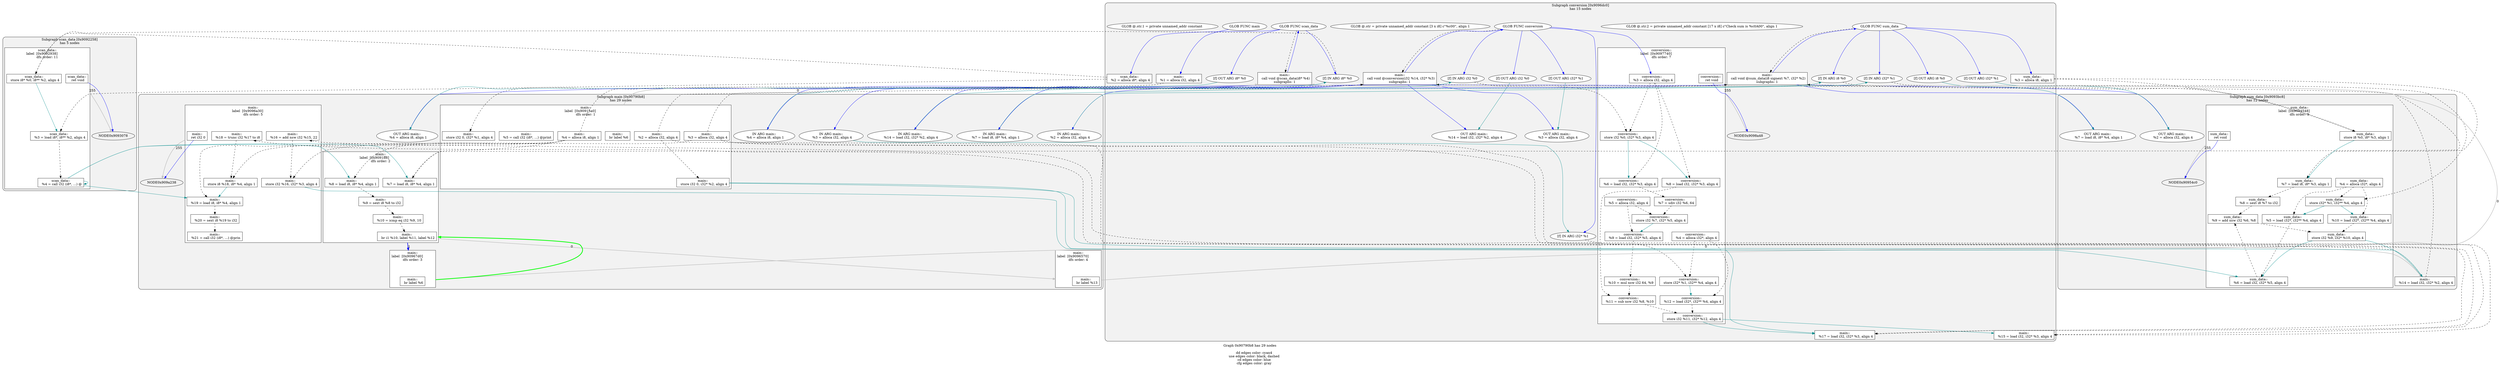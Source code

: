 digraph "DependenceGraph" {
	compound=true label="Graph 0x90790b8 has 29 nodes\n
	dd edges color: cyan4
	use edges color: black, dashed
	cd edges color: blue
	cfg edges color: gray"

	/* subgraph 0x9096dc0 nodes */
	subgraph cluster_0x9096dc0 {
		style="filled, rounded" fillcolor=gray95
		label="Subgraph conversion [0x9096dc0]\nhas 15 nodes
"
		NODE0x9097200 [label="[f] IN ARG i32 %0" style=filled fillcolor=white]
		/* -- node 0x907b740
		 * ------------------------------------------- */
		/* DD edges */
		/* USE edges */
		NODE0x9097200 -> NODE0x9097be0 [color="black" rank=max style="dashed"]
		/* CD edges */
		/* ID edges */
		NODE0x9097300 [label="[f] OUT ARG i32 %0" style=filled fillcolor=white]
		/* -- node 0x907b740
		 * ------------------------------------------- */
		/* DD edges */
		NODE0x9097300 -> NODE0x90990d0 [color="cyan4" rank=max]
		/* USE edges */
		/* CD edges */
		/* ID edges */
		NODE0x90974a0 [label="[f] IN ARG i32* %1" style=filled fillcolor=white]
		/* -- node 0x907b758
		 * ------------------------------------------- */
		/* DD edges */
		/* USE edges */
		NODE0x90974a0 -> NODE0x9097d10 [color="black" rank=max style="dashed"]
		/* CD edges */
		/* ID edges */
		NODE0x90975a0 [label="[f] OUT ARG i32* %1" style=filled fillcolor=white]
		/* -- node 0x907b758
		 * ------------------------------------------- */
		/* DD edges */
		NODE0x90975a0 -> NODE0x90993d0 [color="cyan4" rank=max]
		/* USE edges */
		/* CD edges */
		/* ID edges */
		/* Basic Block conversion::
label  [0x9097740] */
		subgraph cluster_bb_0x9097740 {
			style=filled fillcolor=white
			label="conversion::
label  [0x9097740]		\ndfs order: 7"
			NODE0x9097850 [shape=rect label="0x907b7f4"]
			NODE0x9097980 [shape=rect label="0x907b82c"]
			NODE0x9097ab0 [shape=rect label="0x907b864"]
			NODE0x9097be0 [shape=rect label="0x907b8a8"]
			NODE0x9097d10 [shape=rect label="0x907b8e8"]
			NODE0x9097e40 [shape=rect label="0x907b91c"]
			NODE0x9097f70 [shape=rect label="0x907b960"]
			NODE0x90980a0 [shape=rect label="0x907b9a0"]
			NODE0x90981d0 [shape=rect label="0x907b9d4"]
			NODE0x9098300 [shape=rect label="0x907ba0c"]
			NODE0x9098430 [shape=rect label="0x907ba50"]
			NODE0x9098560 [shape=rect label="0x907ba90"]
			NODE0x9098690 [shape=rect label="0x907bac4"]
			NODE0x90987c0 [shape=rect label="0x907bb08"]
			NODE0x90988f0 [shape=rect label="0x907b7a0"]
		} /* cluster_bb_0x9097740 */

	NODE0x90988f0 -> NODE0x9098a48 [penwidth=2 label="255"  ltail=cluster_bb_0x9097740  lhead=cluster_bb_0x9098b48  color="gray"]
		NODE0x90988f0 [label="conversion::
  ret void" style=filled fillcolor=white]
		/* -- node 0x907b7a0
		 * ------------------------------------------- */
		/* DD edges */
		/* USE edges */
		/* CD edges */
		NODE0x90988f0 -> NODE0x9098a48 [color="blue"]
		/* ID edges */
		NODE0x9097850 [label="conversion::
  %3 = alloca i32, align 4" style=filled fillcolor=white]
		/* -- node 0x907b7f4
		 * ------------------------------------------- */
		/* DD edges */
		/* USE edges */
		NODE0x9097850 -> NODE0x9097be0 [color="black" rank=max style="dashed"]
		NODE0x9097850 -> NODE0x9097e40 [color="black" rank=max style="dashed"]
		NODE0x9097850 -> NODE0x90981d0 [color="black" rank=max style="dashed"]
		/* CD edges */
		/* ID edges */
		NODE0x9097980 [label="conversion::
  %4 = alloca i32*, align 4" style=filled fillcolor=white]
		/* -- node 0x907b82c
		 * ------------------------------------------- */
		/* DD edges */
		/* USE edges */
		NODE0x9097980 -> NODE0x9097d10 [color="black" rank=max style="dashed"]
		NODE0x9097980 -> NODE0x9098690 [color="black" rank=max style="dashed"]
		/* CD edges */
		/* ID edges */
		NODE0x9097ab0 [label="conversion::
  %5 = alloca i32, align 4" style=filled fillcolor=white]
		/* -- node 0x907b864
		 * ------------------------------------------- */
		/* DD edges */
		/* USE edges */
		NODE0x9097ab0 -> NODE0x90980a0 [color="black" rank=max style="dashed"]
		NODE0x9097ab0 -> NODE0x9098300 [color="black" rank=max style="dashed"]
		/* CD edges */
		/* ID edges */
		NODE0x9097be0 [label="conversion::
  store i32 %0, i32* %3, align 4" style=filled fillcolor=white]
		/* -- node 0x907b8a8
		 * ------------------------------------------- */
		/* DD edges */
		NODE0x9097be0 -> NODE0x9097e40 [color="cyan4" rank=max]
		NODE0x9097be0 -> NODE0x90981d0 [color="cyan4" rank=max]
		/* USE edges */
		/* CD edges */
		/* ID edges */
		NODE0x9097d10 [label="conversion::
  store i32* %1, i32** %4, align 4" style=filled fillcolor=white]
		/* -- node 0x907b8e8
		 * ------------------------------------------- */
		/* DD edges */
		NODE0x9097d10 -> NODE0x9098690 [color="cyan4" rank=max]
		/* USE edges */
		/* CD edges */
		/* ID edges */
		NODE0x9097e40 [label="conversion::
  %6 = load i32, i32* %3, align 4" style=filled fillcolor=white]
		/* -- node 0x907b91c
		 * ------------------------------------------- */
		/* DD edges */
		/* USE edges */
		NODE0x9097e40 -> NODE0x9097f70 [color="black" rank=max style="dashed"]
		/* CD edges */
		/* ID edges */
		NODE0x9097f70 [label="conversion::
  %7 = sdiv i32 %6, 64" style=filled fillcolor=white]
		/* -- node 0x907b960
		 * ------------------------------------------- */
		/* DD edges */
		/* USE edges */
		NODE0x9097f70 -> NODE0x90980a0 [color="black" rank=max style="dashed"]
		/* CD edges */
		/* ID edges */
		NODE0x90980a0 [label="conversion::
  store i32 %7, i32* %5, align 4" style=filled fillcolor=white]
		/* -- node 0x907b9a0
		 * ------------------------------------------- */
		/* DD edges */
		NODE0x90980a0 -> NODE0x9098300 [color="cyan4" rank=max]
		/* USE edges */
		/* CD edges */
		/* ID edges */
		NODE0x90981d0 [label="conversion::
  %8 = load i32, i32* %3, align 4" style=filled fillcolor=white]
		/* -- node 0x907b9d4
		 * ------------------------------------------- */
		/* DD edges */
		/* USE edges */
		NODE0x90981d0 -> NODE0x9098560 [color="black" rank=max style="dashed"]
		/* CD edges */
		/* ID edges */
		NODE0x9098300 [label="conversion::
  %9 = load i32, i32* %5, align 4" style=filled fillcolor=white]
		/* -- node 0x907ba0c
		 * ------------------------------------------- */
		/* DD edges */
		/* USE edges */
		NODE0x9098300 -> NODE0x9098430 [color="black" rank=max style="dashed"]
		/* CD edges */
		/* ID edges */
		NODE0x9098430 [label="conversion::
  %10 = mul nsw i32 64, %9" style=filled fillcolor=white]
		/* -- node 0x907ba50
		 * ------------------------------------------- */
		/* DD edges */
		/* USE edges */
		NODE0x9098430 -> NODE0x9098560 [color="black" rank=max style="dashed"]
		/* CD edges */
		/* ID edges */
		NODE0x9098560 [label="conversion::
  %11 = sub nsw i32 %8, %10" style=filled fillcolor=white]
		/* -- node 0x907ba90
		 * ------------------------------------------- */
		/* DD edges */
		/* USE edges */
		NODE0x9098560 -> NODE0x90987c0 [color="black" rank=max style="dashed"]
		/* CD edges */
		/* ID edges */
		NODE0x9098690 [label="conversion::
  %12 = load i32*, i32** %4, align 4" style=filled fillcolor=white]
		/* -- node 0x907bac4
		 * ------------------------------------------- */
		/* DD edges */
		/* USE edges */
		NODE0x9098690 -> NODE0x90987c0 [color="black" rank=max style="dashed"]
		/* CD edges */
		/* ID edges */
		NODE0x90987c0 [label="conversion::
  store i32 %11, i32* %12, align 4" style=filled fillcolor=white]
		/* -- node 0x907bb08
		 * ------------------------------------------- */
		/* DD edges */
		NODE0x90987c0 -> NODE0x9099618 [color="cyan4" rank=max]
		NODE0x90987c0 -> NODE0x90999a8 [color="cyan4" rank=max]
		/* USE edges */
		/* CD edges */
		/* ID edges */
		NODE0x9096e98 [label="GLOB FUNC conversion" style=filled fillcolor=white]
		/* -- node 0x9074a24
		 * ------------------------------------------- */
		/* DD edges */
		/* USE edges */
		NODE0x9096e98 -> NODE0x9096c70 [color="black" rank=max style="dashed"]
		/* CD edges */
		NODE0x9096e98 -> NODE0x9097200 [color="blue"]
		NODE0x9096e98 -> NODE0x9097300 [color="blue"]
		NODE0x9096e98 -> NODE0x90974a0 [color="blue"]
		NODE0x9096e98 -> NODE0x90975a0 [color="blue"]
		NODE0x9096e98 -> NODE0x9097850 [color="blue"]
		/* ID edges */
		NODE0x90913a0 [label="GLOB @.str.2 = private unnamed_addr constant [17 x i8] c\"Check sum is %c\0A\00\", align 1" style=filled fillcolor=white]
		/* -- node 0x9076d8c
		 * ------------------------------------------- */
		/* DD edges */
		/* USE edges */
		/* CD edges */
		/* ID edges */
		NODE0x9093ca0 [label="GLOB FUNC sum_data" style=filled fillcolor=white]
		/* -- node 0x907709c
		 * ------------------------------------------- */
		/* DD edges */
		/* USE edges */
		NODE0x9093ca0 -> NODE0x9093a78 [color="black" rank=max style="dashed"]
		/* CD edges */
		NODE0x9093ca0 -> NODE0x9094008 [color="blue"]
		NODE0x9093ca0 -> NODE0x9094108 [color="blue"]
		NODE0x9093ca0 -> NODE0x90942a8 [color="blue"]
		NODE0x9093ca0 -> NODE0x90943a8 [color="blue"]
		NODE0x9093ca0 -> NODE0x9094658 [color="blue"]
		/* ID edges */
		NODE0x908bea8 [label="GLOB @.str = private unnamed_addr constant [3 x i8] c\"%c\00\", align 1" style=filled fillcolor=white]
		/* -- node 0x907714c
		 * ------------------------------------------- */
		/* DD edges */
		/* USE edges */
		/* CD edges */
		/* ID edges */
		NODE0x90914a0 [label="GLOB FUNC main" style=filled fillcolor=white]
		/* -- node 0x9078dec
		 * ------------------------------------------- */
		/* DD edges */
		/* USE edges */
		/* CD edges */
		NODE0x90914a0 -> NODE0x90916b0 [color="blue"]
		/* ID edges */
		NODE0x9092330 [label="GLOB FUNC scan_data" style=filled fillcolor=white]
		/* -- node 0x9078f8c
		 * ------------------------------------------- */
		/* DD edges */
		/* USE edges */
		NODE0x9092330 -> NODE0x9092108 [color="black" rank=max style="dashed"]
		/* CD edges */
		NODE0x9092330 -> NODE0x9092698 [color="blue"]
		NODE0x9092330 -> NODE0x9092798 [color="blue"]
		NODE0x9092330 -> NODE0x9092a48 [color="blue"]
		/* ID edges */
		NODE0x90912a0 [label="GLOB @.str.1 = private unnamed_addr constant " style=filled fillcolor=white]
		/* -- node 0x9079d9c
		 * ------------------------------------------- */
		/* DD edges */
		/* USE edges */
		/* CD edges */
		/* ID edges */
	}
	/* subgraph 0x9093bc8 nodes */
	subgraph cluster_0x9093bc8 {
		style="filled, rounded" fillcolor=gray95
		label="Subgraph sum_data [0x9093bc8]\nhas 12 nodes
"
		NODE0x9094008 [label="[f] IN ARG i8 %0" style=filled fillcolor=white]
		/* -- node 0x907adb8
		 * ------------------------------------------- */
		/* DD edges */
		/* USE edges */
		NODE0x9094008 -> NODE0x90948b8 [color="black" rank=max style="dashed"]
		/* CD edges */
		/* ID edges */
		NODE0x9094108 [label="[f] OUT ARG i8 %0" style=filled fillcolor=white]
		/* -- node 0x907adb8
		 * ------------------------------------------- */
		/* DD edges */
		NODE0x9094108 -> NODE0x9095b48 [color="cyan4" rank=max]
		/* USE edges */
		/* CD edges */
		/* ID edges */
		NODE0x90942a8 [label="[f] IN ARG i32* %1" style=filled fillcolor=white]
		/* -- node 0x907add0
		 * ------------------------------------------- */
		/* DD edges */
		/* USE edges */
		NODE0x90942a8 -> NODE0x90949e8 [color="black" rank=max style="dashed"]
		/* CD edges */
		/* ID edges */
		NODE0x90943a8 [label="[f] OUT ARG i32* %1" style=filled fillcolor=white]
		/* -- node 0x907add0
		 * ------------------------------------------- */
		/* DD edges */
		NODE0x90943a8 -> NODE0x9095e48 [color="cyan4" rank=max]
		/* USE edges */
		/* CD edges */
		/* ID edges */
		/* Basic Block sum_data::
label  [0x9094548] */
		subgraph cluster_bb_0x9094548 {
			style=filled fillcolor=white
			label="sum_data::
label  [0x9094548]		\ndfs order: 9"
			NODE0x9094658 [shape=rect label="0x907ae24"]
			NODE0x9094788 [shape=rect label="0x907ae5c"]
			NODE0x90948b8 [shape=rect label="0x907b550"]
			NODE0x90949e8 [shape=rect label="0x907b590"]
			NODE0x9094b18 [shape=rect label="0x907b5c4"]
			NODE0x9094c48 [shape=rect label="0x907b5fc"]
			NODE0x9094d78 [shape=rect label="0x907b634"]
			NODE0x9094ea8 [shape=rect label="0x907ae94"]
			NODE0x9094fd8 [shape=rect label="0x907b678"]
			NODE0x9095108 [shape=rect label="0x907b6ac"]
			NODE0x9095238 [shape=rect label="0x907b6f0"]
			NODE0x9095368 [shape=rect label="0x907b718"]
		} /* cluster_bb_0x9094548 */

	NODE0x9095368 -> NODE0x90954c0 [penwidth=2 label="255"  ltail=cluster_bb_0x9094548  lhead=cluster_bb_0x90955c0  color="gray"]
		NODE0x9094658 [label="sum_data::
  %3 = alloca i8, align 1" style=filled fillcolor=white]
		/* -- node 0x907ae24
		 * ------------------------------------------- */
		/* DD edges */
		/* USE edges */
		NODE0x9094658 -> NODE0x90948b8 [color="black" rank=max style="dashed"]
		NODE0x9094658 -> NODE0x9094d78 [color="black" rank=max style="dashed"]
		/* CD edges */
		/* ID edges */
		NODE0x9094788 [label="sum_data::
  %4 = alloca i32*, align 4" style=filled fillcolor=white]
		/* -- node 0x907ae5c
		 * ------------------------------------------- */
		/* DD edges */
		/* USE edges */
		NODE0x9094788 -> NODE0x90949e8 [color="black" rank=max style="dashed"]
		NODE0x9094788 -> NODE0x9094b18 [color="black" rank=max style="dashed"]
		NODE0x9094788 -> NODE0x9095108 [color="black" rank=max style="dashed"]
		/* CD edges */
		/* ID edges */
		NODE0x9094ea8 [label="sum_data::
  %8 = sext i8 %7 to i32" style=filled fillcolor=white]
		/* -- node 0x907ae94
		 * ------------------------------------------- */
		/* DD edges */
		/* USE edges */
		NODE0x9094ea8 -> NODE0x9094fd8 [color="black" rank=max style="dashed"]
		/* CD edges */
		/* ID edges */
		NODE0x90948b8 [label="sum_data::
  store i8 %0, i8* %3, align 1" style=filled fillcolor=white]
		/* -- node 0x907b550
		 * ------------------------------------------- */
		/* DD edges */
		NODE0x90948b8 -> NODE0x9094d78 [color="cyan4" rank=max]
		/* USE edges */
		/* CD edges */
		/* ID edges */
		NODE0x90949e8 [label="sum_data::
  store i32* %1, i32** %4, align 4" style=filled fillcolor=white]
		/* -- node 0x907b590
		 * ------------------------------------------- */
		/* DD edges */
		NODE0x90949e8 -> NODE0x9094b18 [color="cyan4" rank=max]
		NODE0x90949e8 -> NODE0x9095108 [color="cyan4" rank=max]
		/* USE edges */
		/* CD edges */
		/* ID edges */
		NODE0x9094b18 [label="sum_data::
  %5 = load i32*, i32** %4, align 4" style=filled fillcolor=white]
		/* -- node 0x907b5c4
		 * ------------------------------------------- */
		/* DD edges */
		/* USE edges */
		NODE0x9094b18 -> NODE0x9094c48 [color="black" rank=max style="dashed"]
		/* CD edges */
		/* ID edges */
		NODE0x9094c48 [label="sum_data::
  %6 = load i32, i32* %5, align 4" style=filled fillcolor=white]
		/* -- node 0x907b5fc
		 * ------------------------------------------- */
		/* DD edges */
		/* USE edges */
		NODE0x9094c48 -> NODE0x9094fd8 [color="black" rank=max style="dashed"]
		/* CD edges */
		/* ID edges */
		NODE0x9094d78 [label="sum_data::
  %7 = load i8, i8* %3, align 1" style=filled fillcolor=white]
		/* -- node 0x907b634
		 * ------------------------------------------- */
		/* DD edges */
		/* USE edges */
		NODE0x9094d78 -> NODE0x9094ea8 [color="black" rank=max style="dashed"]
		/* CD edges */
		/* ID edges */
		NODE0x9094fd8 [label="sum_data::
  %9 = add nsw i32 %6, %8" style=filled fillcolor=white]
		/* -- node 0x907b678
		 * ------------------------------------------- */
		/* DD edges */
		/* USE edges */
		NODE0x9094fd8 -> NODE0x9095238 [color="black" rank=max style="dashed"]
		/* CD edges */
		/* ID edges */
		NODE0x9095108 [label="sum_data::
  %10 = load i32*, i32** %4, align 4" style=filled fillcolor=white]
		/* -- node 0x907b6ac
		 * ------------------------------------------- */
		/* DD edges */
		/* USE edges */
		NODE0x9095108 -> NODE0x9095238 [color="black" rank=max style="dashed"]
		/* CD edges */
		/* ID edges */
		NODE0x9095238 [label="sum_data::
  store i32 %9, i32* %10, align 4" style=filled fillcolor=white]
		/* -- node 0x907b6f0
		 * ------------------------------------------- */
		/* DD edges */
		NODE0x9095238 -> NODE0x9094c48 [color="cyan4" rank=max]
		NODE0x9095238 -> NODE0x9096b40 [color="cyan4" rank=max]
		/* USE edges */
		/* CD edges */
		/* ID edges */
		NODE0x9095368 [label="sum_data::
  ret void" style=filled fillcolor=white]
		/* -- node 0x907b718
		 * ------------------------------------------- */
		/* DD edges */
		/* USE edges */
		/* CD edges */
		NODE0x9095368 -> NODE0x90954c0 [color="blue"]
		/* ID edges */
	}
	/* subgraph 0x90790b8 nodes */
	subgraph cluster_0x90790b8 {
		style="filled, rounded" fillcolor=gray95
		label="Subgraph main [0x90790b8]\nhas 29 nodes
"
		/* Basic Block main::
label  [0x9091ff8] */
		subgraph cluster_bb_0x9091ff8 {
			style=filled fillcolor=white
			label="main::
label  [0x9091ff8]		\ndfs order: 2"
			NODE0x9092108 [shape=rect label="0x90796c0"]
			NODE0x9093948 [shape=rect label="0x90796fc"]
			NODE0x9093a78 [shape=rect label="0x907974c"]
			NODE0x9096090 [shape=rect label="0x9079784"]
			NODE0x90961c0 [shape=rect label="0x90797bc"]
			NODE0x90962f0 [shape=rect label="0x90797f8"]
			NODE0x9096420 [shape=rect label="0x9079844"]
		} /* cluster_bb_0x9091ff8 */

		/* Basic Block main::
label  [0x9096570] */
		subgraph cluster_bb_0x9096570 {
			style=filled fillcolor=white
			label="main::
label  [0x9096570]		\ndfs order: 4"
			NODE0x9096680 [shape=rect label="0x9079874"]
		} /* cluster_bb_0x9096570 */

		/* Basic Block main::
label  [0x90967d0] */
		subgraph cluster_bb_0x90967d0 {
			style=filled fillcolor=white
			label="main::
label  [0x90967d0]		\ndfs order: 3"
			NODE0x90968e0 [shape=rect label="0x90798a4"]
		} /* cluster_bb_0x90967d0 */

		/* Basic Block main::
label  [0x9096a30] */
		subgraph cluster_bb_0x9096a30 {
			style=filled fillcolor=white
			label="main::
label  [0x9096a30]		\ndfs order: 5"
			NODE0x9096b40 [shape=rect label="0x90798d4"]
			NODE0x9096c70 [shape=rect label="0x9079924"]
			NODE0x9099618 [shape=rect label="0x907995c"]
			NODE0x9099748 [shape=rect label="0x90799a0"]
			NODE0x9099878 [shape=rect label="0x90799e0"]
			NODE0x90999a8 [shape=rect label="0x9079a14"]
			NODE0x9099ad8 [shape=rect label="0x9079a4c"]
			NODE0x9099c08 [shape=rect label="0x907d5b0"]
			NODE0x9099d38 [shape=rect label="0x907d5e4"]
			NODE0x9099e68 [shape=rect label="0x907a01c"]
			NODE0x9099f98 [shape=rect label="0x907ac54"]
			NODE0x909a0e0 [shape=rect label="0x907ac8c"]
		} /* cluster_bb_0x9096a30 */

		/* Basic Block main::
label  [0x90915a0] */
		subgraph cluster_bb_0x90915a0 {
			style=filled fillcolor=white
			label="main::
label  [0x90915a0]		\ndfs order: 1"
			NODE0x90916b0 [shape=rect label="0x90794dc"]
			NODE0x90917b0 [shape=rect label="0x9079514"]
			NODE0x90918d0 [shape=rect label="0x907954c"]
			NODE0x90919f0 [shape=rect label="0x9079584"]
			NODE0x9091b10 [shape=rect label="0x90795c8"]
			NODE0x9091c30 [shape=rect label="0x9079608"]
			NODE0x9091d60 [shape=rect label="0x9079648"]
			NODE0x9091ea8 [shape=rect label="0x9079684"]
		} /* cluster_bb_0x90915a0 */

	NODE0x9096420 -> NODE0x9096680 [penwidth=2 label="0"  ltail=cluster_bb_0x9091ff8  lhead=cluster_bb_0x9096570  color="gray"]
	NODE0x9096420 -> NODE0x90968e0 [penwidth=2 label="1"  ltail=cluster_bb_0x9091ff8  lhead=cluster_bb_0x90967d0  color="gray"]
	NODE0x9096420 -> NODE0x90968e0 [penwidth=2 color=blue  ltail=cluster_bb_0x9091ff8  lhead=cluster_bb_0x90967d0]
	NODE0x9096680 -> NODE0x9096b40 [penwidth=2 label="0"  ltail=cluster_bb_0x9096570  lhead=cluster_bb_0x9096a30  color="gray"]
	NODE0x90968e0 -> NODE0x9092108 [penwidth=2 label="0"  ltail=cluster_bb_0x90967d0  lhead=cluster_bb_0x9091ff8  color="gray"]
	/* post-dominance frontiers */
NODE0x90968e0 -> NODE0x9096420 [penwidth=3 color=green  ltail=cluster_bb_0x90967d0  lhead=cluster_bb_0x9091ff8 constraint=false]
	NODE0x909a0e0 -> NODE0x909a238 [penwidth=2 label="255"  ltail=cluster_bb_0x9096a30  lhead=cluster_bb_0x909a338  color="gray"]
	NODE0x9091ea8 -> NODE0x9092108 [penwidth=2 label="0"  ltail=cluster_bb_0x90915a0  lhead=cluster_bb_0x9091ff8  color="gray"]
		NODE0x90916b0 [label="main::
  %1 = alloca i32, align 4" style=filled fillcolor=white]
		/* -- node 0x90794dc
		 * ------------------------------------------- */
		/* DD edges */
		/* USE edges */
		NODE0x90916b0 -> NODE0x9091b10 [color="black" rank=max style="dashed"]
		/* CD edges */
		/* ID edges */
		NODE0x90917b0 [label="main::
  %2 = alloca i32, align 4" style=filled fillcolor=white]
		/* -- node 0x9079514
		 * ------------------------------------------- */
		/* DD edges */
		/* USE edges */
		NODE0x90917b0 -> NODE0x9091c30 [color="black" rank=max style="dashed"]
		NODE0x90917b0 -> NODE0x9093a78 [color="black" rank=max style="dashed"]
		NODE0x90917b0 -> NODE0x9096b40 [color="black" rank=max style="dashed"]
		/* CD edges */
		/* ID edges */
		NODE0x90918d0 [label="main::
  %3 = alloca i32, align 4" style=filled fillcolor=white]
		/* -- node 0x907954c
		 * ------------------------------------------- */
		/* DD edges */
		/* USE edges */
		NODE0x90918d0 -> NODE0x9096c70 [color="black" rank=max style="dashed"]
		NODE0x90918d0 -> NODE0x9099618 [color="black" rank=max style="dashed"]
		NODE0x90918d0 -> NODE0x9099878 [color="black" rank=max style="dashed"]
		NODE0x90918d0 -> NODE0x90999a8 [color="black" rank=max style="dashed"]
		/* CD edges */
		/* ID edges */
		NODE0x90919f0 [label="main::
  %4 = alloca i8, align 1" style=filled fillcolor=white]
		/* -- node 0x9079584
		 * ------------------------------------------- */
		/* DD edges */
		/* USE edges */
		NODE0x90919f0 -> NODE0x9092108 [color="black" rank=max style="dashed"]
		NODE0x90919f0 -> NODE0x9093948 [color="black" rank=max style="dashed"]
		NODE0x90919f0 -> NODE0x9096090 [color="black" rank=max style="dashed"]
		NODE0x90919f0 -> NODE0x9099c08 [color="black" rank=max style="dashed"]
		NODE0x90919f0 -> NODE0x9099d38 [color="black" rank=max style="dashed"]
		/* CD edges */
		/* ID edges */
		NODE0x9091b10 [label="main::
  store i32 0, i32* %1, align 4" style=filled fillcolor=white]
		/* -- node 0x90795c8
		 * ------------------------------------------- */
		/* DD edges */
		/* USE edges */
		/* CD edges */
		/* ID edges */
		NODE0x9091c30 [label="main::
  store i32 0, i32* %2, align 4" style=filled fillcolor=white]
		/* -- node 0x9079608
		 * ------------------------------------------- */
		/* DD edges */
		NODE0x9091c30 -> NODE0x9094c48 [color="cyan4" rank=max]
		NODE0x9091c30 -> NODE0x9096b40 [color="cyan4" rank=max]
		/* USE edges */
		/* CD edges */
		/* ID edges */
		NODE0x9091d60 [label="main::
  %5 = call i32 (i8*, ...) @print" style=filled fillcolor=white]
		/* -- node 0x9079648
		 * ------------------------------------------- */
		/* DD edges */
		/* USE edges */
		/* CD edges */
		/* ID edges */
		NODE0x9091ea8 [label="main::
  br label %6" style=filled fillcolor=white]
		/* -- node 0x9079684
		 * ------------------------------------------- */
		/* DD edges */
		/* USE edges */
		/* CD edges */
		/* ID edges */
		NODE0x9092108 [label="main::
  call void @scan_data(i8* %4)\nsubgraphs: 1" style=filled fillcolor=white]
		NODE0x9093600 [label="IN ARG main::
  %4 = alloca i8, align 1" style=filled fillcolor=white]
		/* -- node 0x9079584
		 * ------------------------------------------- */
		/* DD edges */
		NODE0x9093600 -> NODE0x9092698 [color="cyan4" rank=max]
		/* USE edges */
		/* CD edges */
		/* ID edges */
		NODE0x9093700 [label="OUT ARG main::
  %4 = alloca i8, align 1" style=filled fillcolor=white]
		/* -- node 0x9079584
		 * ------------------------------------------- */
		/* DD edges */
		/* USE edges */
		/* CD edges */
		/* ID edges */
		/* -- node 0x90796c0
		 * ------------------------------------------- */
		/* DD edges */
		/* USE edges */
		/* CD edges */
		NODE0x9092108 -> NODE0x9092330 [color="blue"]
		NODE0x9092108 -> NODE0x9093600 [color="blue"]
		NODE0x9092108 -> NODE0x9093700 [color="blue"]
		/* ID edges */
		NODE0x9093948 [label="main::
  %7 = load i8, i8* %4, align 1" style=filled fillcolor=white]
		/* -- node 0x90796fc
		 * ------------------------------------------- */
		/* DD edges */
		/* USE edges */
		NODE0x9093948 -> NODE0x9093a78 [color="black" rank=max style="dashed"]
		/* CD edges */
		/* ID edges */
		NODE0x9093a78 [label="main::
  call void @sum_data(i8 signext %7, i32* %2)\nsubgraphs: 1" style=filled fillcolor=white]
		NODE0x9095d48 [label="IN ARG main::
  %2 = alloca i32, align 4" style=filled fillcolor=white]
		/* -- node 0x9079514
		 * ------------------------------------------- */
		/* DD edges */
		NODE0x9095d48 -> NODE0x90942a8 [color="cyan4" rank=max]
		/* USE edges */
		/* CD edges */
		/* ID edges */
		NODE0x9095e48 [label="OUT ARG main::
  %2 = alloca i32, align 4" style=filled fillcolor=white]
		/* -- node 0x9079514
		 * ------------------------------------------- */
		/* DD edges */
		/* USE edges */
		/* CD edges */
		/* ID edges */
		NODE0x9095a48 [label="IN ARG main::
  %7 = load i8, i8* %4, align 1" style=filled fillcolor=white]
		/* -- node 0x90796fc
		 * ------------------------------------------- */
		/* DD edges */
		NODE0x9095a48 -> NODE0x9094008 [color="cyan4" rank=max]
		/* USE edges */
		/* CD edges */
		/* ID edges */
		NODE0x9095b48 [label="OUT ARG main::
  %7 = load i8, i8* %4, align 1" style=filled fillcolor=white]
		/* -- node 0x90796fc
		 * ------------------------------------------- */
		/* DD edges */
		/* USE edges */
		/* CD edges */
		/* ID edges */
		/* -- node 0x907974c
		 * ------------------------------------------- */
		/* DD edges */
		/* USE edges */
		/* CD edges */
		NODE0x9093a78 -> NODE0x9093ca0 [color="blue"]
		NODE0x9093a78 -> NODE0x9095a48 [color="blue"]
		NODE0x9093a78 -> NODE0x9095b48 [color="blue"]
		NODE0x9093a78 -> NODE0x9095d48 [color="blue"]
		NODE0x9093a78 -> NODE0x9095e48 [color="blue"]
		/* ID edges */
		NODE0x9096090 [label="main::
  %8 = load i8, i8* %4, align 1" style=filled fillcolor=white]
		/* -- node 0x9079784
		 * ------------------------------------------- */
		/* DD edges */
		/* USE edges */
		NODE0x9096090 -> NODE0x90961c0 [color="black" rank=max style="dashed"]
		/* CD edges */
		/* ID edges */
		NODE0x90961c0 [label="main::
  %9 = sext i8 %8 to i32" style=filled fillcolor=white]
		/* -- node 0x90797bc
		 * ------------------------------------------- */
		/* DD edges */
		/* USE edges */
		NODE0x90961c0 -> NODE0x90962f0 [color="black" rank=max style="dashed"]
		/* CD edges */
		/* ID edges */
		NODE0x90962f0 [label="main::
  %10 = icmp eq i32 %9, 10" style=filled fillcolor=white]
		/* -- node 0x90797f8
		 * ------------------------------------------- */
		/* DD edges */
		/* USE edges */
		NODE0x90962f0 -> NODE0x9096420 [color="black" rank=max style="dashed"]
		/* CD edges */
		/* ID edges */
		NODE0x9096420 [label="main::
  br i1 %10, label %11, label %12" style=filled fillcolor=white]
		/* -- node 0x9079844
		 * ------------------------------------------- */
		/* DD edges */
		/* USE edges */
		/* CD edges */
		/* ID edges */
		NODE0x9096680 [label="main::
  br label %13" style=filled fillcolor=white]
		/* -- node 0x9079874
		 * ------------------------------------------- */
		/* DD edges */
		/* USE edges */
		/* CD edges */
		/* ID edges */
		NODE0x90968e0 [label="main::
  br label %6" style=filled fillcolor=white]
		/* -- node 0x90798a4
		 * ------------------------------------------- */
		/* DD edges */
		/* USE edges */
		/* CD edges */
		/* ID edges */
		NODE0x9096b40 [label="main::
  %14 = load i32, i32* %2, align 4" style=filled fillcolor=white]
		/* -- node 0x90798d4
		 * ------------------------------------------- */
		/* DD edges */
		/* USE edges */
		NODE0x9096b40 -> NODE0x9096c70 [color="black" rank=max style="dashed"]
		/* CD edges */
		/* ID edges */
		NODE0x9096c70 [label="main::
  call void @conversion(i32 %14, i32* %3)\nsubgraphs: 1" style=filled fillcolor=white]
		NODE0x90992d0 [label="IN ARG main::
  %3 = alloca i32, align 4" style=filled fillcolor=white]
		/* -- node 0x907954c
		 * ------------------------------------------- */
		/* DD edges */
		NODE0x90992d0 -> NODE0x90974a0 [color="cyan4" rank=max]
		/* USE edges */
		/* CD edges */
		/* ID edges */
		NODE0x90993d0 [label="OUT ARG main::
  %3 = alloca i32, align 4" style=filled fillcolor=white]
		/* -- node 0x907954c
		 * ------------------------------------------- */
		/* DD edges */
		/* USE edges */
		/* CD edges */
		/* ID edges */
		NODE0x9098fd0 [label="IN ARG main::
  %14 = load i32, i32* %2, align 4" style=filled fillcolor=white]
		/* -- node 0x90798d4
		 * ------------------------------------------- */
		/* DD edges */
		NODE0x9098fd0 -> NODE0x9097200 [color="cyan4" rank=max]
		/* USE edges */
		/* CD edges */
		/* ID edges */
		NODE0x90990d0 [label="OUT ARG main::
  %14 = load i32, i32* %2, align 4" style=filled fillcolor=white]
		/* -- node 0x90798d4
		 * ------------------------------------------- */
		/* DD edges */
		/* USE edges */
		/* CD edges */
		/* ID edges */
		/* -- node 0x9079924
		 * ------------------------------------------- */
		/* DD edges */
		/* USE edges */
		/* CD edges */
		NODE0x9096c70 -> NODE0x9096e98 [color="blue"]
		NODE0x9096c70 -> NODE0x9098fd0 [color="blue"]
		NODE0x9096c70 -> NODE0x90990d0 [color="blue"]
		NODE0x9096c70 -> NODE0x90992d0 [color="blue"]
		NODE0x9096c70 -> NODE0x90993d0 [color="blue"]
		/* ID edges */
		NODE0x9099618 [label="main::
  %15 = load i32, i32* %3, align 4" style=filled fillcolor=white]
		/* -- node 0x907995c
		 * ------------------------------------------- */
		/* DD edges */
		/* USE edges */
		NODE0x9099618 -> NODE0x9099748 [color="black" rank=max style="dashed"]
		/* CD edges */
		/* ID edges */
		NODE0x9099748 [label="main::
  %16 = add nsw i32 %15, 22" style=filled fillcolor=white]
		/* -- node 0x90799a0
		 * ------------------------------------------- */
		/* DD edges */
		/* USE edges */
		NODE0x9099748 -> NODE0x9099878 [color="black" rank=max style="dashed"]
		/* CD edges */
		/* ID edges */
		NODE0x9099878 [label="main::
  store i32 %16, i32* %3, align 4" style=filled fillcolor=white]
		/* -- node 0x90799e0
		 * ------------------------------------------- */
		/* DD edges */
		NODE0x9099878 -> NODE0x90999a8 [color="cyan4" rank=max]
		/* USE edges */
		/* CD edges */
		/* ID edges */
		NODE0x90999a8 [label="main::
  %17 = load i32, i32* %3, align 4" style=filled fillcolor=white]
		/* -- node 0x9079a14
		 * ------------------------------------------- */
		/* DD edges */
		/* USE edges */
		NODE0x90999a8 -> NODE0x9099ad8 [color="black" rank=max style="dashed"]
		/* CD edges */
		/* ID edges */
		NODE0x9099ad8 [label="main::
  %18 = trunc i32 %17 to i8" style=filled fillcolor=white]
		/* -- node 0x9079a4c
		 * ------------------------------------------- */
		/* DD edges */
		/* USE edges */
		NODE0x9099ad8 -> NODE0x9099c08 [color="black" rank=max style="dashed"]
		/* CD edges */
		/* ID edges */
		NODE0x9099e68 [label="main::
  %20 = sext i8 %19 to i32" style=filled fillcolor=white]
		/* -- node 0x907a01c
		 * ------------------------------------------- */
		/* DD edges */
		/* USE edges */
		NODE0x9099e68 -> NODE0x9099f98 [color="black" rank=max style="dashed"]
		/* CD edges */
		/* ID edges */
		NODE0x9099f98 [label="main::
  %21 = call i32 (i8*, ...) @prin" style=filled fillcolor=white]
		/* -- node 0x907ac54
		 * ------------------------------------------- */
		/* DD edges */
		/* USE edges */
		/* CD edges */
		/* ID edges */
		NODE0x909a0e0 [label="main::
  ret i32 0" style=filled fillcolor=white]
		/* -- node 0x907ac8c
		 * ------------------------------------------- */
		/* DD edges */
		/* USE edges */
		/* CD edges */
		NODE0x909a0e0 -> NODE0x909a238 [color="blue"]
		/* ID edges */
		NODE0x9099c08 [label="main::
  store i8 %18, i8* %4, align 1" style=filled fillcolor=white]
		/* -- node 0x907d5b0
		 * ------------------------------------------- */
		/* DD edges */
		NODE0x9099c08 -> NODE0x9099d38 [color="cyan4" rank=max]
		/* USE edges */
		/* CD edges */
		/* ID edges */
		NODE0x9099d38 [label="main::
  %19 = load i8, i8* %4, align 1" style=filled fillcolor=white]
		/* -- node 0x907d5e4
		 * ------------------------------------------- */
		/* DD edges */
		/* USE edges */
		NODE0x9099d38 -> NODE0x9099e68 [color="black" rank=max style="dashed"]
		/* CD edges */
		/* ID edges */
	}
	/* subgraph 0x9092258 nodes */
	subgraph cluster_0x9092258 {
		style="filled, rounded" fillcolor=gray95
		label="Subgraph scan_data [0x9092258]\nhas 5 nodes
"
		NODE0x9092698 [label="[f] IN ARG i8* %0" style=filled fillcolor=white]
		/* -- node 0x907d490
		 * ------------------------------------------- */
		/* DD edges */
		/* USE edges */
		NODE0x9092698 -> NODE0x9092b78 [color="black" rank=max style="dashed"]
		/* CD edges */
		/* ID edges */
		NODE0x9092798 [label="[f] OUT ARG i8* %0" style=filled fillcolor=white]
		/* -- node 0x907d490
		 * ------------------------------------------- */
		/* DD edges */
		NODE0x9092798 -> NODE0x9093700 [color="cyan4" rank=max]
		/* USE edges */
		/* CD edges */
		/* ID edges */
		/* Basic Block scan_data::
label  [0x9092938] */
		subgraph cluster_bb_0x9092938 {
			style=filled fillcolor=white
			label="scan_data::
label  [0x9092938]		\ndfs order: 11"
			NODE0x9092a48 [shape=rect label="0x9077014"]
			NODE0x9092b78 [shape=rect label="0x907a670"]
			NODE0x9092ca8 [shape=rect label="0x907a6a4"]
			NODE0x9092dd8 [shape=rect label="0x907a6f4"]
			NODE0x9092f20 [shape=rect label="0x907d530"]
		} /* cluster_bb_0x9092938 */

	NODE0x9092f20 -> NODE0x9093078 [penwidth=2 label="255"  ltail=cluster_bb_0x9092938  lhead=cluster_bb_0x9093178  color="gray"]
		NODE0x9092a48 [label="scan_data::
  %2 = alloca i8*, align 4" style=filled fillcolor=white]
		/* -- node 0x9077014
		 * ------------------------------------------- */
		/* DD edges */
		/* USE edges */
		NODE0x9092a48 -> NODE0x9092b78 [color="black" rank=max style="dashed"]
		NODE0x9092a48 -> NODE0x9092ca8 [color="black" rank=max style="dashed"]
		/* CD edges */
		/* ID edges */
		NODE0x9092b78 [label="scan_data::
  store i8* %0, i8** %2, align 4" style=filled fillcolor=white]
		/* -- node 0x907a670
		 * ------------------------------------------- */
		/* DD edges */
		NODE0x9092b78 -> NODE0x9092ca8 [color="cyan4" rank=max]
		/* USE edges */
		/* CD edges */
		/* ID edges */
		NODE0x9092ca8 [label="scan_data::
  %3 = load i8*, i8** %2, align 4" style=filled fillcolor=white]
		/* -- node 0x907a6a4
		 * ------------------------------------------- */
		/* DD edges */
		/* USE edges */
		NODE0x9092ca8 -> NODE0x9092dd8 [color="black" rank=max style="dashed"]
		/* CD edges */
		/* ID edges */
		NODE0x9092dd8 [label="scan_data::
  %4 = call i32 (i8*, ...) @" style=filled fillcolor=white]
		/* -- node 0x907a6f4
		 * ------------------------------------------- */
		/* DD edges */
		NODE0x9092dd8 -> NODE0x9092dd8 [color="cyan4" rank=max]
		NODE0x9092dd8 -> NODE0x9093948 [color="cyan4" rank=max]
		NODE0x9092dd8 -> NODE0x9096090 [color="cyan4" rank=max]
		NODE0x9092dd8 -> NODE0x9099d38 [color="cyan4" rank=max]
		/* USE edges */
		/* CD edges */
		/* ID edges */
		NODE0x9092f20 [label="scan_data::
  ret void" style=filled fillcolor=white]
		/* -- node 0x907d530
		 * ------------------------------------------- */
		/* DD edges */
		/* USE edges */
		/* CD edges */
		NODE0x9092f20 -> NODE0x9093078 [color="blue"]
		/* ID edges */
	}
}
